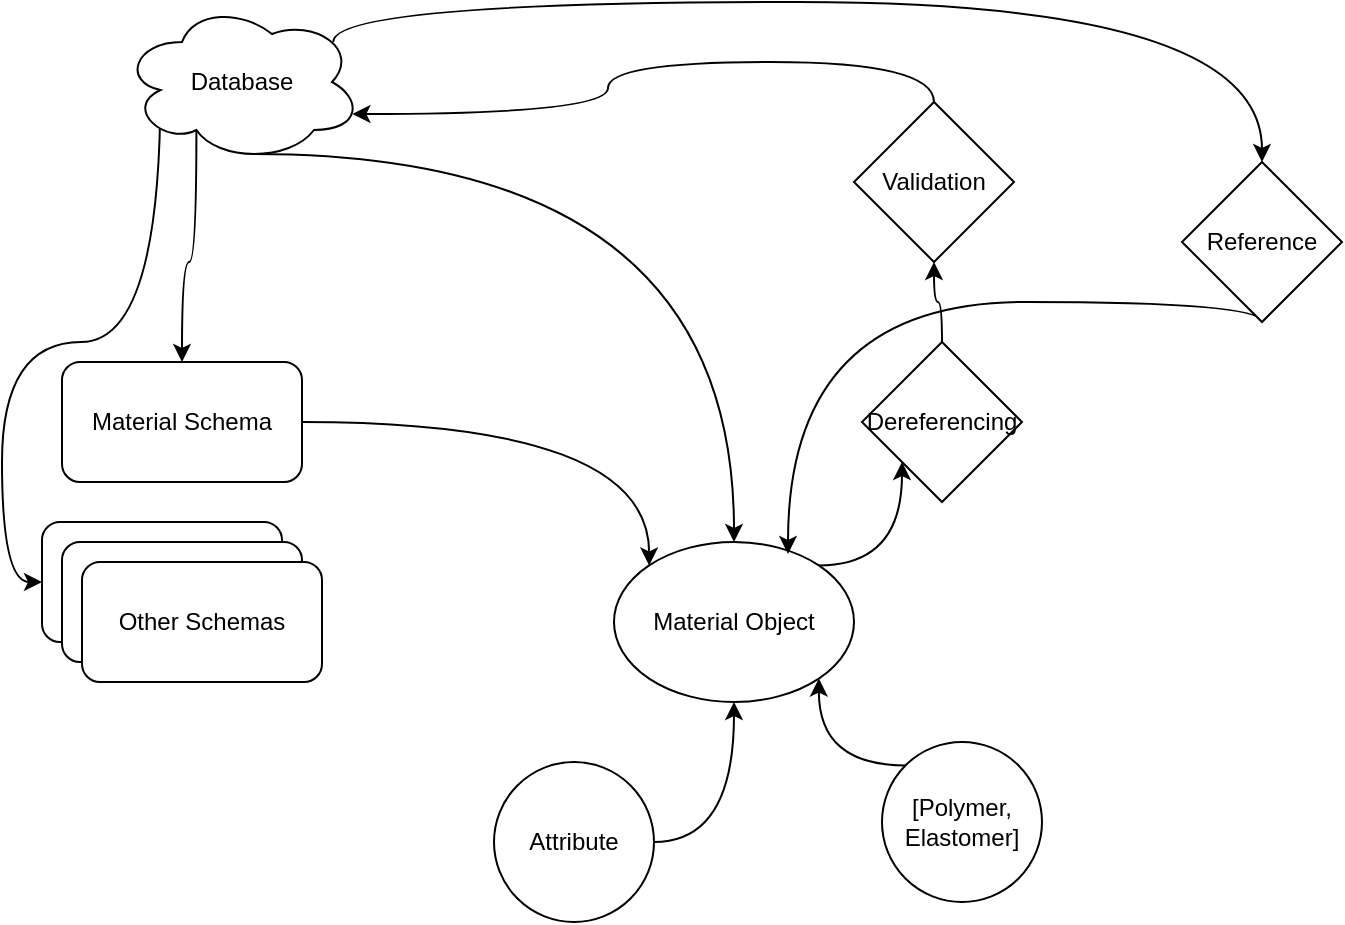 <mxfile version="14.8.3" type="device"><diagram id="8Oq2XGlZrKvwv2b5mkId" name="Page-1"><mxGraphModel dx="981" dy="527" grid="1" gridSize="10" guides="1" tooltips="1" connect="1" arrows="1" fold="1" page="1" pageScale="1" pageWidth="850" pageHeight="1100" math="0" shadow="0"><root><mxCell id="0"/><mxCell id="1" parent="0"/><mxCell id="Smm0eiUbuG9rIcEE9hzF-23" style="rounded=0;orthogonalLoop=1;jettySize=auto;html=1;exitX=0.31;exitY=0.8;exitDx=0;exitDy=0;exitPerimeter=0;entryX=0.5;entryY=0;entryDx=0;entryDy=0;edgeStyle=orthogonalEdgeStyle;curved=1;" parent="1" source="Smm0eiUbuG9rIcEE9hzF-2" target="Smm0eiUbuG9rIcEE9hzF-3" edge="1"><mxGeometry relative="1" as="geometry"/></mxCell><mxCell id="Smm0eiUbuG9rIcEE9hzF-24" style="rounded=0;orthogonalLoop=1;jettySize=auto;html=1;exitX=0.16;exitY=0.55;exitDx=0;exitDy=0;exitPerimeter=0;entryX=0;entryY=0.5;entryDx=0;entryDy=0;edgeStyle=orthogonalEdgeStyle;curved=1;" parent="1" source="Smm0eiUbuG9rIcEE9hzF-2" target="Smm0eiUbuG9rIcEE9hzF-4" edge="1"><mxGeometry relative="1" as="geometry"/></mxCell><mxCell id="Smm0eiUbuG9rIcEE9hzF-28" style="edgeStyle=orthogonalEdgeStyle;curved=1;rounded=0;orthogonalLoop=1;jettySize=auto;html=1;exitX=0.55;exitY=0.95;exitDx=0;exitDy=0;exitPerimeter=0;entryX=0.5;entryY=0;entryDx=0;entryDy=0;" parent="1" source="Smm0eiUbuG9rIcEE9hzF-2" target="Smm0eiUbuG9rIcEE9hzF-8" edge="1"><mxGeometry relative="1" as="geometry"/></mxCell><mxCell id="Smm0eiUbuG9rIcEE9hzF-30" style="edgeStyle=orthogonalEdgeStyle;curved=1;rounded=0;orthogonalLoop=1;jettySize=auto;html=1;exitX=0.88;exitY=0.25;exitDx=0;exitDy=0;exitPerimeter=0;entryX=0.5;entryY=0;entryDx=0;entryDy=0;" parent="1" source="Smm0eiUbuG9rIcEE9hzF-2" target="Smm0eiUbuG9rIcEE9hzF-29" edge="1"><mxGeometry relative="1" as="geometry"><Array as="points"><mxPoint x="206" y="60"/><mxPoint x="670" y="60"/></Array></mxGeometry></mxCell><mxCell id="Smm0eiUbuG9rIcEE9hzF-2" value="Database" style="ellipse;shape=cloud;whiteSpace=wrap;html=1;" parent="1" vertex="1"><mxGeometry x="100" y="60" width="120" height="80" as="geometry"/></mxCell><mxCell id="Smm0eiUbuG9rIcEE9hzF-22" style="rounded=0;orthogonalLoop=1;jettySize=auto;html=1;exitX=1;exitY=0.5;exitDx=0;exitDy=0;entryX=0;entryY=0;entryDx=0;entryDy=0;edgeStyle=orthogonalEdgeStyle;curved=1;" parent="1" source="Smm0eiUbuG9rIcEE9hzF-3" target="Smm0eiUbuG9rIcEE9hzF-8" edge="1"><mxGeometry relative="1" as="geometry"/></mxCell><mxCell id="Smm0eiUbuG9rIcEE9hzF-3" value="Material Schema" style="rounded=1;whiteSpace=wrap;html=1;" parent="1" vertex="1"><mxGeometry x="70" y="240" width="120" height="60" as="geometry"/></mxCell><mxCell id="Smm0eiUbuG9rIcEE9hzF-4" value="Other Schemas" style="rounded=1;whiteSpace=wrap;html=1;" parent="1" vertex="1"><mxGeometry x="60" y="320" width="120" height="60" as="geometry"/></mxCell><mxCell id="Smm0eiUbuG9rIcEE9hzF-5" value="Other Schemas" style="rounded=1;whiteSpace=wrap;html=1;" parent="1" vertex="1"><mxGeometry x="70" y="330" width="120" height="60" as="geometry"/></mxCell><mxCell id="Smm0eiUbuG9rIcEE9hzF-6" value="Other Schemas" style="rounded=1;whiteSpace=wrap;html=1;" parent="1" vertex="1"><mxGeometry x="80" y="340" width="120" height="60" as="geometry"/></mxCell><mxCell id="Smm0eiUbuG9rIcEE9hzF-19" style="rounded=0;orthogonalLoop=1;jettySize=auto;html=1;exitX=1;exitY=0;exitDx=0;exitDy=0;entryX=0;entryY=1;entryDx=0;entryDy=0;edgeStyle=orthogonalEdgeStyle;curved=1;" parent="1" source="Smm0eiUbuG9rIcEE9hzF-8" target="Smm0eiUbuG9rIcEE9hzF-18" edge="1"><mxGeometry relative="1" as="geometry"/></mxCell><mxCell id="Smm0eiUbuG9rIcEE9hzF-8" value="Material Object" style="ellipse;whiteSpace=wrap;html=1;" parent="1" vertex="1"><mxGeometry x="346" y="330" width="120" height="80" as="geometry"/></mxCell><mxCell id="Smm0eiUbuG9rIcEE9hzF-10" style="rounded=0;orthogonalLoop=1;jettySize=auto;html=1;exitX=1;exitY=0.5;exitDx=0;exitDy=0;edgeStyle=orthogonalEdgeStyle;curved=1;" parent="1" source="Smm0eiUbuG9rIcEE9hzF-9" target="Smm0eiUbuG9rIcEE9hzF-8" edge="1"><mxGeometry relative="1" as="geometry"/></mxCell><mxCell id="Smm0eiUbuG9rIcEE9hzF-9" value="Attribute" style="ellipse;whiteSpace=wrap;html=1;aspect=fixed;" parent="1" vertex="1"><mxGeometry x="286" y="440" width="80" height="80" as="geometry"/></mxCell><mxCell id="Smm0eiUbuG9rIcEE9hzF-15" style="rounded=0;orthogonalLoop=1;jettySize=auto;html=1;exitX=0;exitY=0;exitDx=0;exitDy=0;entryX=1;entryY=1;entryDx=0;entryDy=0;edgeStyle=orthogonalEdgeStyle;curved=1;" parent="1" source="Smm0eiUbuG9rIcEE9hzF-14" target="Smm0eiUbuG9rIcEE9hzF-8" edge="1"><mxGeometry relative="1" as="geometry"/></mxCell><mxCell id="Smm0eiUbuG9rIcEE9hzF-14" value="[Polymer, Elastomer]" style="ellipse;whiteSpace=wrap;html=1;aspect=fixed;" parent="1" vertex="1"><mxGeometry x="480" y="430" width="80" height="80" as="geometry"/></mxCell><mxCell id="Smm0eiUbuG9rIcEE9hzF-25" style="rounded=0;orthogonalLoop=1;jettySize=auto;html=1;exitX=0.5;exitY=0;exitDx=0;exitDy=0;entryX=0.96;entryY=0.7;entryDx=0;entryDy=0;entryPerimeter=0;edgeStyle=orthogonalEdgeStyle;curved=1;" parent="1" source="Smm0eiUbuG9rIcEE9hzF-17" target="Smm0eiUbuG9rIcEE9hzF-2" edge="1"><mxGeometry relative="1" as="geometry"/></mxCell><mxCell id="Smm0eiUbuG9rIcEE9hzF-17" value="Validation" style="rhombus;whiteSpace=wrap;html=1;" parent="1" vertex="1"><mxGeometry x="466" y="110" width="80" height="80" as="geometry"/></mxCell><mxCell id="Smm0eiUbuG9rIcEE9hzF-21" style="rounded=0;orthogonalLoop=1;jettySize=auto;html=1;exitX=0.5;exitY=0;exitDx=0;exitDy=0;entryX=0.5;entryY=1;entryDx=0;entryDy=0;edgeStyle=orthogonalEdgeStyle;curved=1;" parent="1" source="Smm0eiUbuG9rIcEE9hzF-18" target="Smm0eiUbuG9rIcEE9hzF-17" edge="1"><mxGeometry relative="1" as="geometry"/></mxCell><mxCell id="Smm0eiUbuG9rIcEE9hzF-18" value="Dereferencing" style="rhombus;whiteSpace=wrap;html=1;" parent="1" vertex="1"><mxGeometry x="470" y="230" width="80" height="80" as="geometry"/></mxCell><mxCell id="Smm0eiUbuG9rIcEE9hzF-31" style="edgeStyle=orthogonalEdgeStyle;curved=1;rounded=0;orthogonalLoop=1;jettySize=auto;html=1;exitX=0.5;exitY=1;exitDx=0;exitDy=0;entryX=0.725;entryY=0.075;entryDx=0;entryDy=0;entryPerimeter=0;" parent="1" source="Smm0eiUbuG9rIcEE9hzF-29" target="Smm0eiUbuG9rIcEE9hzF-8" edge="1"><mxGeometry relative="1" as="geometry"><Array as="points"><mxPoint x="670" y="210"/><mxPoint x="433" y="210"/></Array></mxGeometry></mxCell><mxCell id="Smm0eiUbuG9rIcEE9hzF-29" value="Reference" style="rhombus;whiteSpace=wrap;html=1;" parent="1" vertex="1"><mxGeometry x="630" y="140" width="80" height="80" as="geometry"/></mxCell></root></mxGraphModel></diagram></mxfile>